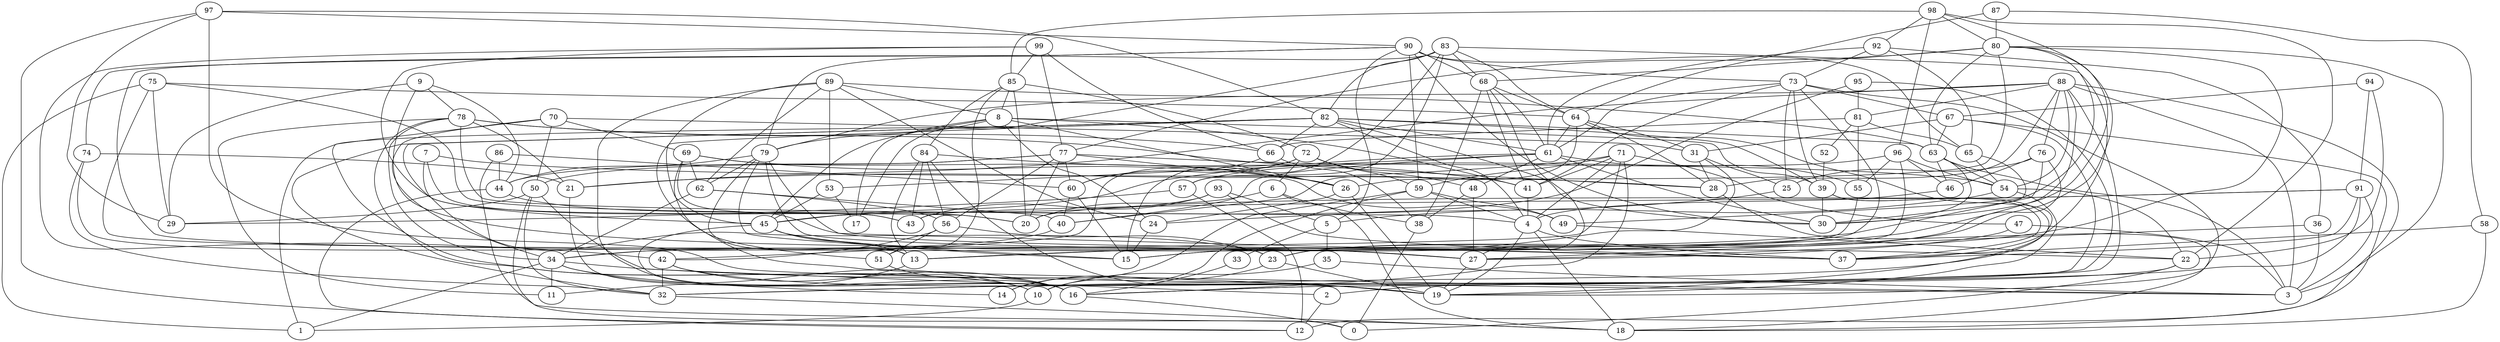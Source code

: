 digraph GG_graph {

subgraph G_graph {
edge [color = black]
"25" -> "24" [dir = none]
"65" -> "30" [dir = none]
"7" -> "28" [dir = none]
"7" -> "23" [dir = none]
"87" -> "58" [dir = none]
"87" -> "64" [dir = none]
"87" -> "80" [dir = none]
"73" -> "67" [dir = none]
"73" -> "39" [dir = none]
"73" -> "61" [dir = none]
"73" -> "25" [dir = none]
"6" -> "20" [dir = none]
"6" -> "38" [dir = none]
"33" -> "16" [dir = none]
"74" -> "32" [dir = none]
"74" -> "13" [dir = none]
"13" -> "11" [dir = none]
"51" -> "16" [dir = none]
"41" -> "4" [dir = none]
"68" -> "27" [dir = none]
"68" -> "41" [dir = none]
"68" -> "61" [dir = none]
"68" -> "38" [dir = none]
"76" -> "46" [dir = none]
"84" -> "56" [dir = none]
"84" -> "19" [dir = none]
"58" -> "37" [dir = none]
"9" -> "29" [dir = none]
"9" -> "44" [dir = none]
"9" -> "78" [dir = none]
"9" -> "37" [dir = none]
"93" -> "45" [dir = none]
"93" -> "43" [dir = none]
"93" -> "5" [dir = none]
"93" -> "37" [dir = none]
"46" -> "4" [dir = none]
"49" -> "22" [dir = none]
"63" -> "46" [dir = none]
"63" -> "54" [dir = none]
"63" -> "30" [dir = none]
"23" -> "19" [dir = none]
"23" -> "14" [dir = none]
"82" -> "30" [dir = none]
"82" -> "51" [dir = none]
"82" -> "4" [dir = none]
"82" -> "63" [dir = none]
"82" -> "61" [dir = none]
"82" -> "45" [dir = none]
"82" -> "66" [dir = none]
"82" -> "39" [dir = none]
"89" -> "62" [dir = none]
"89" -> "8" [dir = none]
"89" -> "24" [dir = none]
"98" -> "85" [dir = none]
"98" -> "92" [dir = none]
"98" -> "96" [dir = none]
"52" -> "39" [dir = none]
"42" -> "19" [dir = none]
"42" -> "16" [dir = none]
"80" -> "68" [dir = none]
"80" -> "27" [dir = none]
"80" -> "23" [dir = none]
"80" -> "26" [dir = none]
"80" -> "77" [dir = none]
"32" -> "18" [dir = none]
"16" -> "0" [dir = none]
"88" -> "15" [dir = none]
"88" -> "21" [dir = none]
"88" -> "28" [dir = none]
"88" -> "16" [dir = none]
"88" -> "76" [dir = none]
"88" -> "12" [dir = none]
"88" -> "79" [dir = none]
"88" -> "3" [dir = none]
"88" -> "81" [dir = none]
"56" -> "42" [dir = none]
"79" -> "27" [dir = none]
"79" -> "37" [dir = none]
"79" -> "62" [dir = none]
"79" -> "44" [dir = none]
"99" -> "66" [dir = none]
"99" -> "85" [dir = none]
"26" -> "19" [dir = none]
"71" -> "16" [dir = none]
"71" -> "41" [dir = none]
"71" -> "47" [dir = none]
"71" -> "4" [dir = none]
"71" -> "59" [dir = none]
"92" -> "61" [dir = none]
"92" -> "65" [dir = none]
"92" -> "36" [dir = none]
"40" -> "34" [dir = none]
"75" -> "1" [dir = none]
"75" -> "23" [dir = none]
"75" -> "29" [dir = none]
"75" -> "64" [dir = none]
"86" -> "44" [dir = none]
"86" -> "18" [dir = none]
"86" -> "60" [dir = none]
"72" -> "59" [dir = none]
"72" -> "42" [dir = none]
"53" -> "45" [dir = none]
"53" -> "17" [dir = none]
"69" -> "3" [dir = none]
"69" -> "26" [dir = none]
"69" -> "49" [dir = none]
"95" -> "45" [dir = none]
"95" -> "16" [dir = none]
"81" -> "66" [dir = none]
"81" -> "52" [dir = none]
"60" -> "40" [dir = none]
"64" -> "61" [dir = none]
"64" -> "28" [dir = none]
"34" -> "11" [dir = none]
"34" -> "1" [dir = none]
"34" -> "14" [dir = none]
"85" -> "51" [dir = none]
"85" -> "72" [dir = none]
"85" -> "20" [dir = none]
"22" -> "0" [dir = none]
"22" -> "2" [dir = none]
"77" -> "56" [dir = none]
"77" -> "20" [dir = none]
"77" -> "44" [dir = none]
"77" -> "26" [dir = none]
"77" -> "50" [dir = none]
"77" -> "54" [dir = none]
"91" -> "20" [dir = none]
"91" -> "43" [dir = none]
"94" -> "22" [dir = none]
"94" -> "67" [dir = none]
"94" -> "91" [dir = none]
"47" -> "27" [dir = none]
"96" -> "46" [dir = none]
"96" -> "23" [dir = none]
"96" -> "54" [dir = none]
"48" -> "27" [dir = none]
"38" -> "0" [dir = none]
"61" -> "55" [dir = none]
"61" -> "45" [dir = none]
"61" -> "30" [dir = none]
"61" -> "53" [dir = none]
"61" -> "48" [dir = none]
"5" -> "33" [dir = none]
"5" -> "35" [dir = none]
"90" -> "59" [dir = none]
"90" -> "27" [dir = none]
"90" -> "5" [dir = none]
"97" -> "82" [dir = none]
"97" -> "90" [dir = none]
"97" -> "29" [dir = none]
"83" -> "17" [dir = none]
"83" -> "64" [dir = none]
"83" -> "82" [dir = none]
"8" -> "39" [dir = none]
"8" -> "26" [dir = none]
"8" -> "45" [dir = none]
"8" -> "24" [dir = none]
"35" -> "10" [dir = none]
"35" -> "3" [dir = none]
"44" -> "12" [dir = none]
"44" -> "20" [dir = none]
"10" -> "1" [dir = none]
"55" -> "13" [dir = none]
"62" -> "40" [dir = none]
"62" -> "34" [dir = none]
"62" -> "56" [dir = none]
"57" -> "29" [dir = none]
"57" -> "12" [dir = none]
"31" -> "25" [dir = none]
"45" -> "13" [dir = none]
"45" -> "27" [dir = none]
"45" -> "16" [dir = none]
"45" -> "15" [dir = none]
"78" -> "4" [dir = none]
"78" -> "11" [dir = none]
"78" -> "21" [dir = none]
"78" -> "28" [dir = none]
"78" -> "66" [dir = none]
"36" -> "3" [dir = none]
"36" -> "27" [dir = none]
"70" -> "50" [dir = none]
"70" -> "31" [dir = none]
"66" -> "38" [dir = none]
"4" -> "18" [dir = none]
"4" -> "37" [dir = none]
"67" -> "63" [dir = none]
"67" -> "10" [dir = none]
"67" -> "18" [dir = none]
"67" -> "31" [dir = none]
"59" -> "4" [dir = none]
"59" -> "49" [dir = none]
"50" -> "2" [dir = none]
"50" -> "32" [dir = none]
"50" -> "0" [dir = none]
"54" -> "19" [dir = none]
"54" -> "5" [dir = none]
"54" -> "22" [dir = none]
"76" -> "23" [dir = none]
"58" -> "18" [dir = none]
"61" -> "40" [dir = none]
"70" -> "34" [dir = none]
"91" -> "37" [dir = none]
"64" -> "32" [dir = none]
"98" -> "80" [dir = none]
"72" -> "6" [dir = none]
"90" -> "74" [dir = none]
"34" -> "19" [dir = none]
"99" -> "77" [dir = none]
"24" -> "15" [dir = none]
"59" -> "14" [dir = none]
"99" -> "42" [dir = none]
"39" -> "19" [dir = none]
"79" -> "15" [dir = none]
"26" -> "24" [dir = none]
"88" -> "54" [dir = none]
"56" -> "23" [dir = none]
"83" -> "57" [dir = none]
"76" -> "13" [dir = none]
"21" -> "16" [dir = none]
"90" -> "65" [dir = none]
"80" -> "49" [dir = none]
"75" -> "20" [dir = none]
"73" -> "15" [dir = none]
"39" -> "30" [dir = none]
"81" -> "65" [dir = none]
"98" -> "30" [dir = none]
"85" -> "8" [dir = none]
"70" -> "10" [dir = none]
"91" -> "3" [dir = none]
"83" -> "79" [dir = none]
"39" -> "37" [dir = none]
"78" -> "16" [dir = none]
"73" -> "41" [dir = none]
"8" -> "17" [dir = none]
"96" -> "55" [dir = none]
"84" -> "41" [dir = none]
"85" -> "84" [dir = none]
"69" -> "22" [dir = none]
"84" -> "43" [dir = none]
"64" -> "31" [dir = none]
"99" -> "43" [dir = none]
"59" -> "10" [dir = none]
"72" -> "48" [dir = none]
"71" -> "21" [dir = none]
"50" -> "29" [dir = none]
"48" -> "38" [dir = none]
"63" -> "3" [dir = none]
"80" -> "63" [dir = none]
"97" -> "12" [dir = none]
"27" -> "19" [dir = none]
"89" -> "53" [dir = none]
"28" -> "18" [dir = none]
"77" -> "60" [dir = none]
"56" -> "51" [dir = none]
"83" -> "15" [dir = none]
"90" -> "73" [dir = none]
"42" -> "32" [dir = none]
"78" -> "34" [dir = none]
"97" -> "3" [dir = none]
"80" -> "3" [dir = none]
"98" -> "22" [dir = none]
"89" -> "45" [dir = none]
"7" -> "43" [dir = none]
"84" -> "13" [dir = none]
"2" -> "12" [dir = none]
"79" -> "13" [dir = none]
"83" -> "37" [dir = none]
"31" -> "28" [dir = none]
"92" -> "73" [dir = none]
"81" -> "55" [dir = none]
"69" -> "62" [dir = none]
"83" -> "68" [dir = none]
"89" -> "16" [dir = none]
"4" -> "19" [dir = none]
"90" -> "68" [dir = none]
"47" -> "3" [dir = none]
"89" -> "63" [dir = none]
"96" -> "57" [dir = none]
"95" -> "81" [dir = none]
"8" -> "79" [dir = none]
"70" -> "69" [dir = none]
"31" -> "13" [dir = none]
"68" -> "64" [dir = none]
"91" -> "32" [dir = none]
"82" -> "1" [dir = none]
"60" -> "15" [dir = none]
"76" -> "25" [dir = none]
"72" -> "60" [dir = none]
"90" -> "30" [dir = none]
"64" -> "40" [dir = none]
"8" -> "41" [dir = none]
"73" -> "19" [dir = none]
"71" -> "34" [dir = none]
"6" -> "18" [dir = none]
"65" -> "54" [dir = none]
"82" -> "32" [dir = none]
"66" -> "60" [dir = none]
"34" -> "10" [dir = none]
"74" -> "21" [dir = none]
}

}
